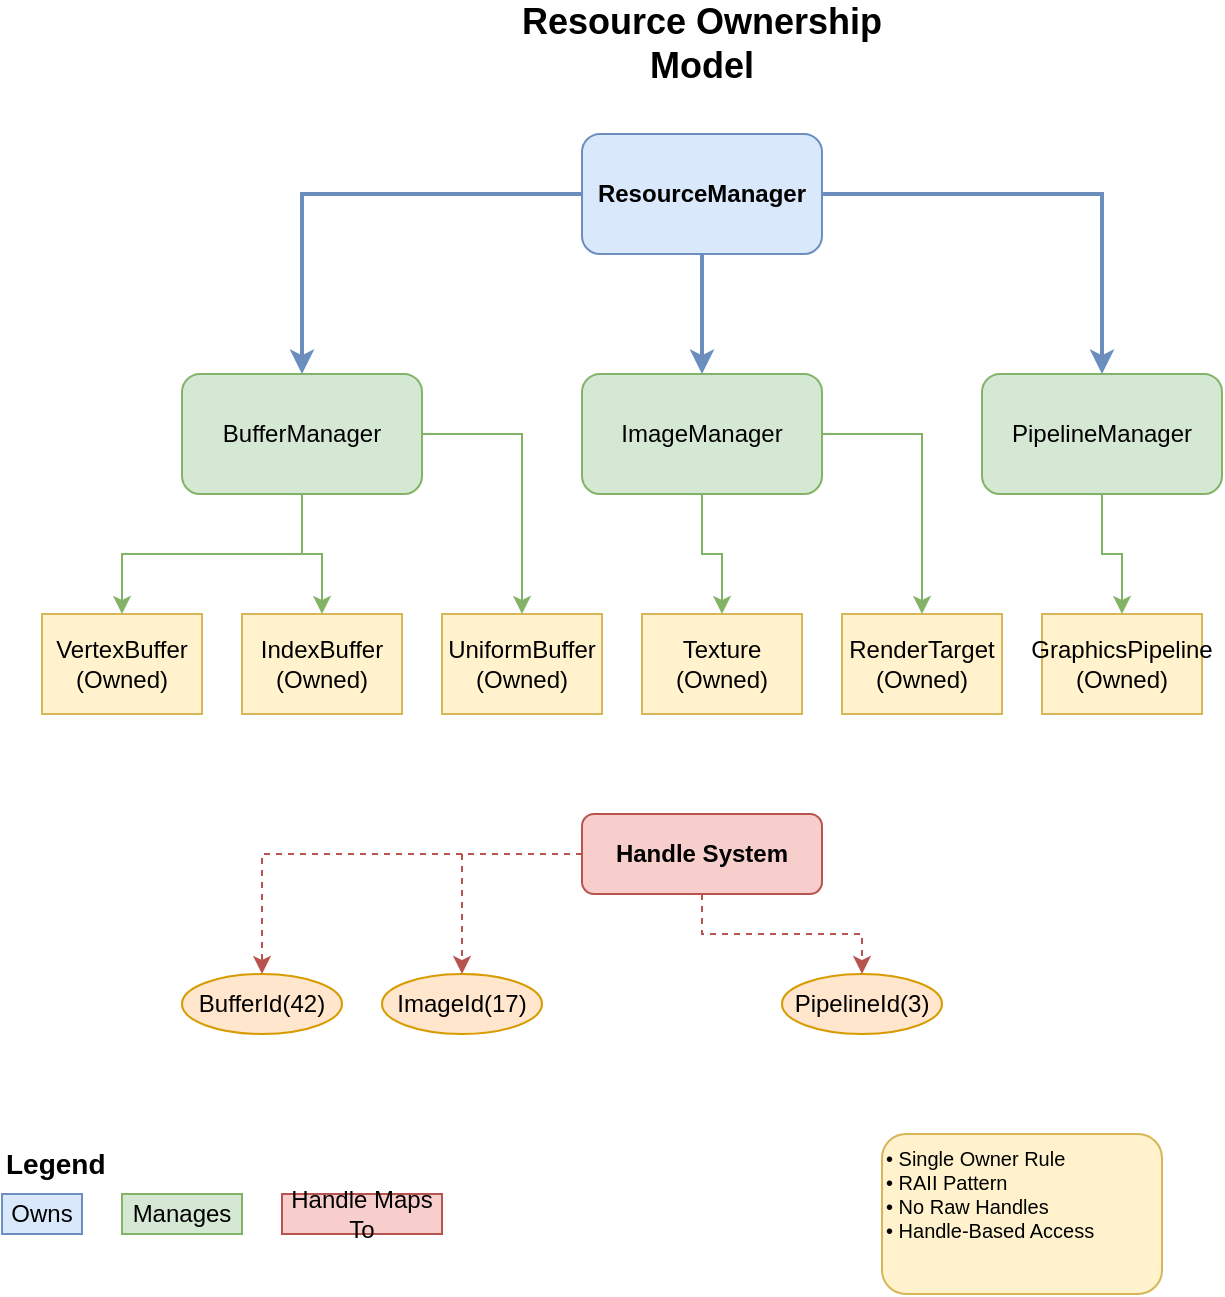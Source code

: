 <mxfile version="24.6.4" type="device">
  <diagram name="Resource Ownership" id="resource-ownership">
    <mxGraphModel dx="1422" dy="754" grid="1" gridSize="10" guides="1" tooltips="1" connect="1" arrows="1" fold="1" page="1" pageScale="1" pageWidth="827" pageHeight="1169" math="0" shadow="0">
      <root>
        <mxCell id="0" />
        <mxCell id="1" parent="0" />
        
        <!-- Resource Manager -->
        <mxCell id="rm1" value="ResourceManager" style="rounded=1;whiteSpace=wrap;html=1;fillColor=#dae8fc;strokeColor=#6c8ebf;fontStyle=1" vertex="1" parent="1">
          <mxGeometry x="350" y="80" width="120" height="60" as="geometry" />
        </mxCell>
        
        <!-- Buffer Manager -->
        <mxCell id="bm1" value="BufferManager" style="rounded=1;whiteSpace=wrap;html=1;fillColor=#d5e8d4;strokeColor=#82b366" vertex="1" parent="1">
          <mxGeometry x="150" y="200" width="120" height="60" as="geometry" />
        </mxCell>
        
        <!-- Image Manager -->
        <mxCell id="im1" value="ImageManager" style="rounded=1;whiteSpace=wrap;html=1;fillColor=#d5e8d4;strokeColor=#82b366" vertex="1" parent="1">
          <mxGeometry x="350" y="200" width="120" height="60" as="geometry" />
        </mxCell>
        
        <!-- Pipeline Manager -->
        <mxCell id="pm1" value="PipelineManager" style="rounded=1;whiteSpace=wrap;html=1;fillColor=#d5e8d4;strokeColor=#82b366" vertex="1" parent="1">
          <mxGeometry x="550" y="200" width="120" height="60" as="geometry" />
        </mxCell>
        
        <!-- Owned Resources -->
        <mxCell id="vb1" value="VertexBuffer&#xa;(Owned)" style="rounded=0;whiteSpace=wrap;html=1;fillColor=#fff2cc;strokeColor=#d6b656" vertex="1" parent="1">
          <mxGeometry x="80" y="320" width="80" height="50" as="geometry" />
        </mxCell>
        
        <mxCell id="ib1" value="IndexBuffer&#xa;(Owned)" style="rounded=0;whiteSpace=wrap;html=1;fillColor=#fff2cc;strokeColor=#d6b656" vertex="1" parent="1">
          <mxGeometry x="180" y="320" width="80" height="50" as="geometry" />
        </mxCell>
        
        <mxCell id="ub1" value="UniformBuffer&#xa;(Owned)" style="rounded=0;whiteSpace=wrap;html=1;fillColor=#fff2cc;strokeColor=#d6b656" vertex="1" parent="1">
          <mxGeometry x="280" y="320" width="80" height="50" as="geometry" />
        </mxCell>
        
        <mxCell id="tx1" value="Texture&#xa;(Owned)" style="rounded=0;whiteSpace=wrap;html=1;fillColor=#fff2cc;strokeColor=#d6b656" vertex="1" parent="1">
          <mxGeometry x="380" y="320" width="80" height="50" as="geometry" />
        </mxCell>
        
        <mxCell id="rt1" value="RenderTarget&#xa;(Owned)" style="rounded=0;whiteSpace=wrap;html=1;fillColor=#fff2cc;strokeColor=#d6b656" vertex="1" parent="1">
          <mxGeometry x="480" y="320" width="80" height="50" as="geometry" />
        </mxCell>
        
        <mxCell id="gp1" value="GraphicsPipeline&#xa;(Owned)" style="rounded=0;whiteSpace=wrap;html=1;fillColor=#fff2cc;strokeColor=#d6b656" vertex="1" parent="1">
          <mxGeometry x="580" y="320" width="80" height="50" as="geometry" />
        </mxCell>
        
        <!-- Handle System -->
        <mxCell id="hs1" value="Handle System" style="rounded=1;whiteSpace=wrap;html=1;fillColor=#f8cecc;strokeColor=#b85450;fontStyle=1" vertex="1" parent="1">
          <mxGeometry x="350" y="420" width="120" height="40" as="geometry" />
        </mxCell>
        
        <mxCell id="bid1" value="BufferId(42)" style="ellipse;whiteSpace=wrap;html=1;fillColor=#ffe6cc;strokeColor=#d79b00" vertex="1" parent="1">
          <mxGeometry x="150" y="500" width="80" height="30" as="geometry" />
        </mxCell>
        
        <mxCell id="iid1" value="ImageId(17)" style="ellipse;whiteSpace=wrap;html=1;fillColor=#ffe6cc;strokeColor=#d79b00" vertex="1" parent="1">
          <mxGeometry x="250" y="500" width="80" height="30" as="geometry" />
        </mxCell>
        
        <mxCell id="pid1" value="PipelineId(3)" style="ellipse;whiteSpace=wrap;html=1;fillColor=#ffe6cc;strokeColor=#d79b00" vertex="1" parent="1">
          <mxGeometry x="450" y="500" width="80" height="30" as="geometry" />
        </mxCell>
        
        <!-- Ownership arrows -->
        <mxCell id="arrow1" style="edgeStyle=orthogonalEdgeStyle;rounded=0;orthogonalLoop=1;jettySize=auto;html=1;strokeWidth=2;fillColor=#dae8fc;strokeColor=#6c8ebf" edge="1" parent="1" source="rm1" target="bm1">
          <mxGeometry relative="1" as="geometry" />
        </mxCell>
        
        <mxCell id="arrow2" style="edgeStyle=orthogonalEdgeStyle;rounded=0;orthogonalLoop=1;jettySize=auto;html=1;strokeWidth=2;fillColor=#dae8fc;strokeColor=#6c8ebf" edge="1" parent="1" source="rm1" target="im1">
          <mxGeometry relative="1" as="geometry" />
        </mxCell>
        
        <mxCell id="arrow3" style="edgeStyle=orthogonalEdgeStyle;rounded=0;orthogonalLoop=1;jettySize=auto;html=1;strokeWidth=2;fillColor=#dae8fc;strokeColor=#6c8ebf" edge="1" parent="1" source="rm1" target="pm1">
          <mxGeometry relative="1" as="geometry" />
        </mxCell>
        
        <!-- Resource ownership -->
        <mxCell id="arrow4" style="edgeStyle=orthogonalEdgeStyle;rounded=0;orthogonalLoop=1;jettySize=auto;html=1;strokeWidth=1;fillColor=#d5e8d4;strokeColor=#82b366" edge="1" parent="1" source="bm1" target="vb1">
          <mxGeometry relative="1" as="geometry" />
        </mxCell>
        
        <mxCell id="arrow5" style="edgeStyle=orthogonalEdgeStyle;rounded=0;orthogonalLoop=1;jettySize=auto;html=1;strokeWidth=1;fillColor=#d5e8d4;strokeColor=#82b366" edge="1" parent="1" source="bm1" target="ib1">
          <mxGeometry relative="1" as="geometry" />
        </mxCell>
        
        <mxCell id="arrow6" style="edgeStyle=orthogonalEdgeStyle;rounded=0;orthogonalLoop=1;jettySize=auto;html=1;strokeWidth=1;fillColor=#d5e8d4;strokeColor=#82b366" edge="1" parent="1" source="bm1" target="ub1">
          <mxGeometry relative="1" as="geometry" />
        </mxCell>
        
        <mxCell id="arrow7" style="edgeStyle=orthogonalEdgeStyle;rounded=0;orthogonalLoop=1;jettySize=auto;html=1;strokeWidth=1;fillColor=#d5e8d4;strokeColor=#82b366" edge="1" parent="1" source="im1" target="tx1">
          <mxGeometry relative="1" as="geometry" />
        </mxCell>
        
        <mxCell id="arrow8" style="edgeStyle=orthogonalEdgeStyle;rounded=0;orthogonalLoop=1;jettySize=auto;html=1;strokeWidth=1;fillColor=#d5e8d4;strokeColor=#82b366" edge="1" parent="1" source="im1" target="rt1">
          <mxGeometry relative="1" as="geometry" />
        </mxCell>
        
        <mxCell id="arrow9" style="edgeStyle=orthogonalEdgeStyle;rounded=0;orthogonalLoop=1;jettySize=auto;html=1;strokeWidth=1;fillColor=#d5e8d4;strokeColor=#82b366" edge="1" parent="1" source="pm1" target="gp1">
          <mxGeometry relative="1" as="geometry" />
        </mxCell>
        
        <!-- Handle mapping -->
        <mxCell id="arrow10" style="edgeStyle=orthogonalEdgeStyle;rounded=0;orthogonalLoop=1;jettySize=auto;html=1;strokeWidth=1;fillColor=#f8cecc;strokeColor=#b85450;dashed=1" edge="1" parent="1" source="hs1" target="bid1">
          <mxGeometry relative="1" as="geometry" />
        </mxCell>
        
        <mxCell id="arrow11" style="edgeStyle=orthogonalEdgeStyle;rounded=0;orthogonalLoop=1;jettySize=auto;html=1;strokeWidth=1;fillColor=#f8cecc;strokeColor=#b85450;dashed=1" edge="1" parent="1" source="hs1" target="iid1">
          <mxGeometry relative="1" as="geometry" />
        </mxCell>
        
        <mxCell id="arrow12" style="edgeStyle=orthogonalEdgeStyle;rounded=0;orthogonalLoop=1;jettySize=auto;html=1;strokeWidth=1;fillColor=#f8cecc;strokeColor=#b85450;dashed=1" edge="1" parent="1" source="hs1" target="pid1">
          <mxGeometry relative="1" as="geometry" />
        </mxCell>
        
        <!-- Legend -->
        <mxCell id="legend" value="Legend" style="text;html=1;strokeColor=none;fillColor=none;align=left;verticalAlign=top;whiteSpace=wrap;rounded=0;fontStyle=1;fontSize=14" vertex="1" parent="1">
          <mxGeometry x="60" y="580" width="60" height="20" as="geometry" />
        </mxCell>
        
        <mxCell id="leg1" value="Owns" style="text;html=1;strokeColor=#6c8ebf;fillColor=#dae8fc;align=center;verticalAlign=middle;whiteSpace=wrap;rounded=0" vertex="1" parent="1">
          <mxGeometry x="60" y="610" width="40" height="20" as="geometry" />
        </mxCell>
        
        <mxCell id="leg2" value="Manages" style="text;html=1;strokeColor=#82b366;fillColor=#d5e8d4;align=center;verticalAlign=middle;whiteSpace=wrap;rounded=0" vertex="1" parent="1">
          <mxGeometry x="120" y="610" width="60" height="20" as="geometry" />
        </mxCell>
        
        <mxCell id="leg3" value="Handle Maps To" style="text;html=1;strokeColor=#b85450;fillColor=#f8cecc;align=center;verticalAlign=middle;whiteSpace=wrap;rounded=0" vertex="1" parent="1">
          <mxGeometry x="200" y="610" width="80" height="20" as="geometry" />
        </mxCell>
        
        <!-- Title -->
        <mxCell id="title" value="Resource Ownership Model" style="text;html=1;strokeColor=none;fillColor=none;align=center;verticalAlign=middle;whiteSpace=wrap;rounded=0;fontSize=18;fontStyle=1" vertex="1" parent="1">
          <mxGeometry x="300" y="20" width="220" height="30" as="geometry" />
        </mxCell>
        
        <!-- Key Principles -->
        <mxCell id="principle1" value="• Single Owner Rule&#xa;• RAII Pattern&#xa;• No Raw Handles&#xa;• Handle-Based Access" style="text;html=1;strokeColor=#d6b656;fillColor=#fff2cc;align=left;verticalAlign=top;whiteSpace=wrap;rounded=1;fontSize=10" vertex="1" parent="1">
          <mxGeometry x="500" y="580" width="140" height="80" as="geometry" />
        </mxCell>
      </root>
    </mxGraphModel>
  </diagram>
</mxfile>
